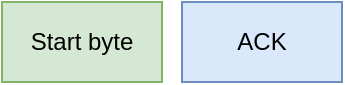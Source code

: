 <mxfile version="14.2.6" type="device"><diagram id="lQsBFkDW8J_3XryqeyHA" name="Page-1"><mxGraphModel dx="1038" dy="591" grid="1" gridSize="10" guides="1" tooltips="1" connect="1" arrows="1" fold="1" page="1" pageScale="1" pageWidth="850" pageHeight="1100" math="0" shadow="0"><root><mxCell id="0"/><mxCell id="1" parent="0"/><mxCell id="9l5oMwyiyaVgGjQ7bKiX-5" value="Start byte" style="rounded=0;whiteSpace=wrap;html=1;fillColor=#d5e8d4;strokeColor=#82b366;" vertex="1" parent="1"><mxGeometry x="320" y="160" width="80" height="40" as="geometry"/></mxCell><mxCell id="9l5oMwyiyaVgGjQ7bKiX-6" value="ACK" style="rounded=0;whiteSpace=wrap;html=1;fillColor=#dae8fc;strokeColor=#6c8ebf;" vertex="1" parent="1"><mxGeometry x="410" y="160" width="80" height="40" as="geometry"/></mxCell></root></mxGraphModel></diagram></mxfile>